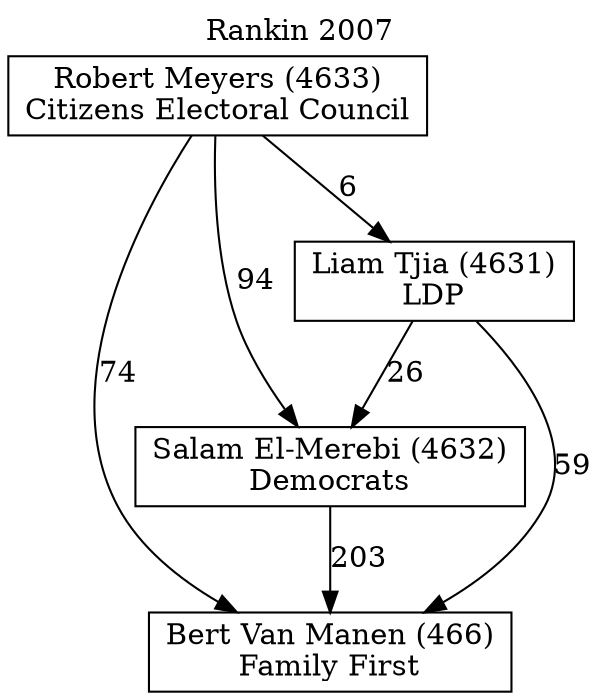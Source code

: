 // House preference flow
digraph "Bert Van Manen (466)_Rankin_2007" {
	graph [label="Rankin 2007" labelloc=t mclimit=10]
	node [shape=box]
	"Bert Van Manen (466)" [label="Bert Van Manen (466)
Family First"]
	"Salam El-Merebi (4632)" [label="Salam El-Merebi (4632)
Democrats"]
	"Liam Tjia (4631)" [label="Liam Tjia (4631)
LDP"]
	"Robert Meyers (4633)" [label="Robert Meyers (4633)
Citizens Electoral Council"]
	"Salam El-Merebi (4632)" -> "Bert Van Manen (466)" [label=203]
	"Liam Tjia (4631)" -> "Salam El-Merebi (4632)" [label=26]
	"Robert Meyers (4633)" -> "Liam Tjia (4631)" [label=6]
	"Liam Tjia (4631)" -> "Bert Van Manen (466)" [label=59]
	"Robert Meyers (4633)" -> "Bert Van Manen (466)" [label=74]
	"Robert Meyers (4633)" -> "Salam El-Merebi (4632)" [label=94]
}

